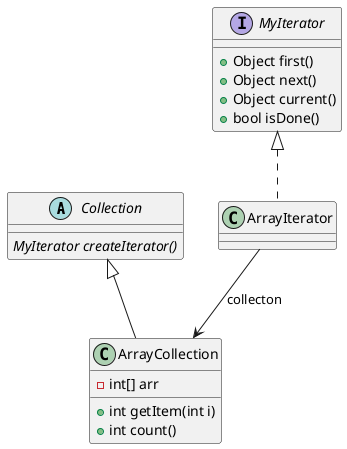 @startuml

abstract class Collection{
    {abstract} MyIterator createIterator()
}
interface MyIterator{
    + Object first()
    + Object next()
    + Object current()
    + bool isDone()
}

class ArrayCollection{
    - int[] arr
    + int getItem(int i)
    + int count()
}

Collection <|-- ArrayCollection
MyIterator <|.. ArrayIterator
ArrayIterator --> ArrayCollection: collecton
@enduml
